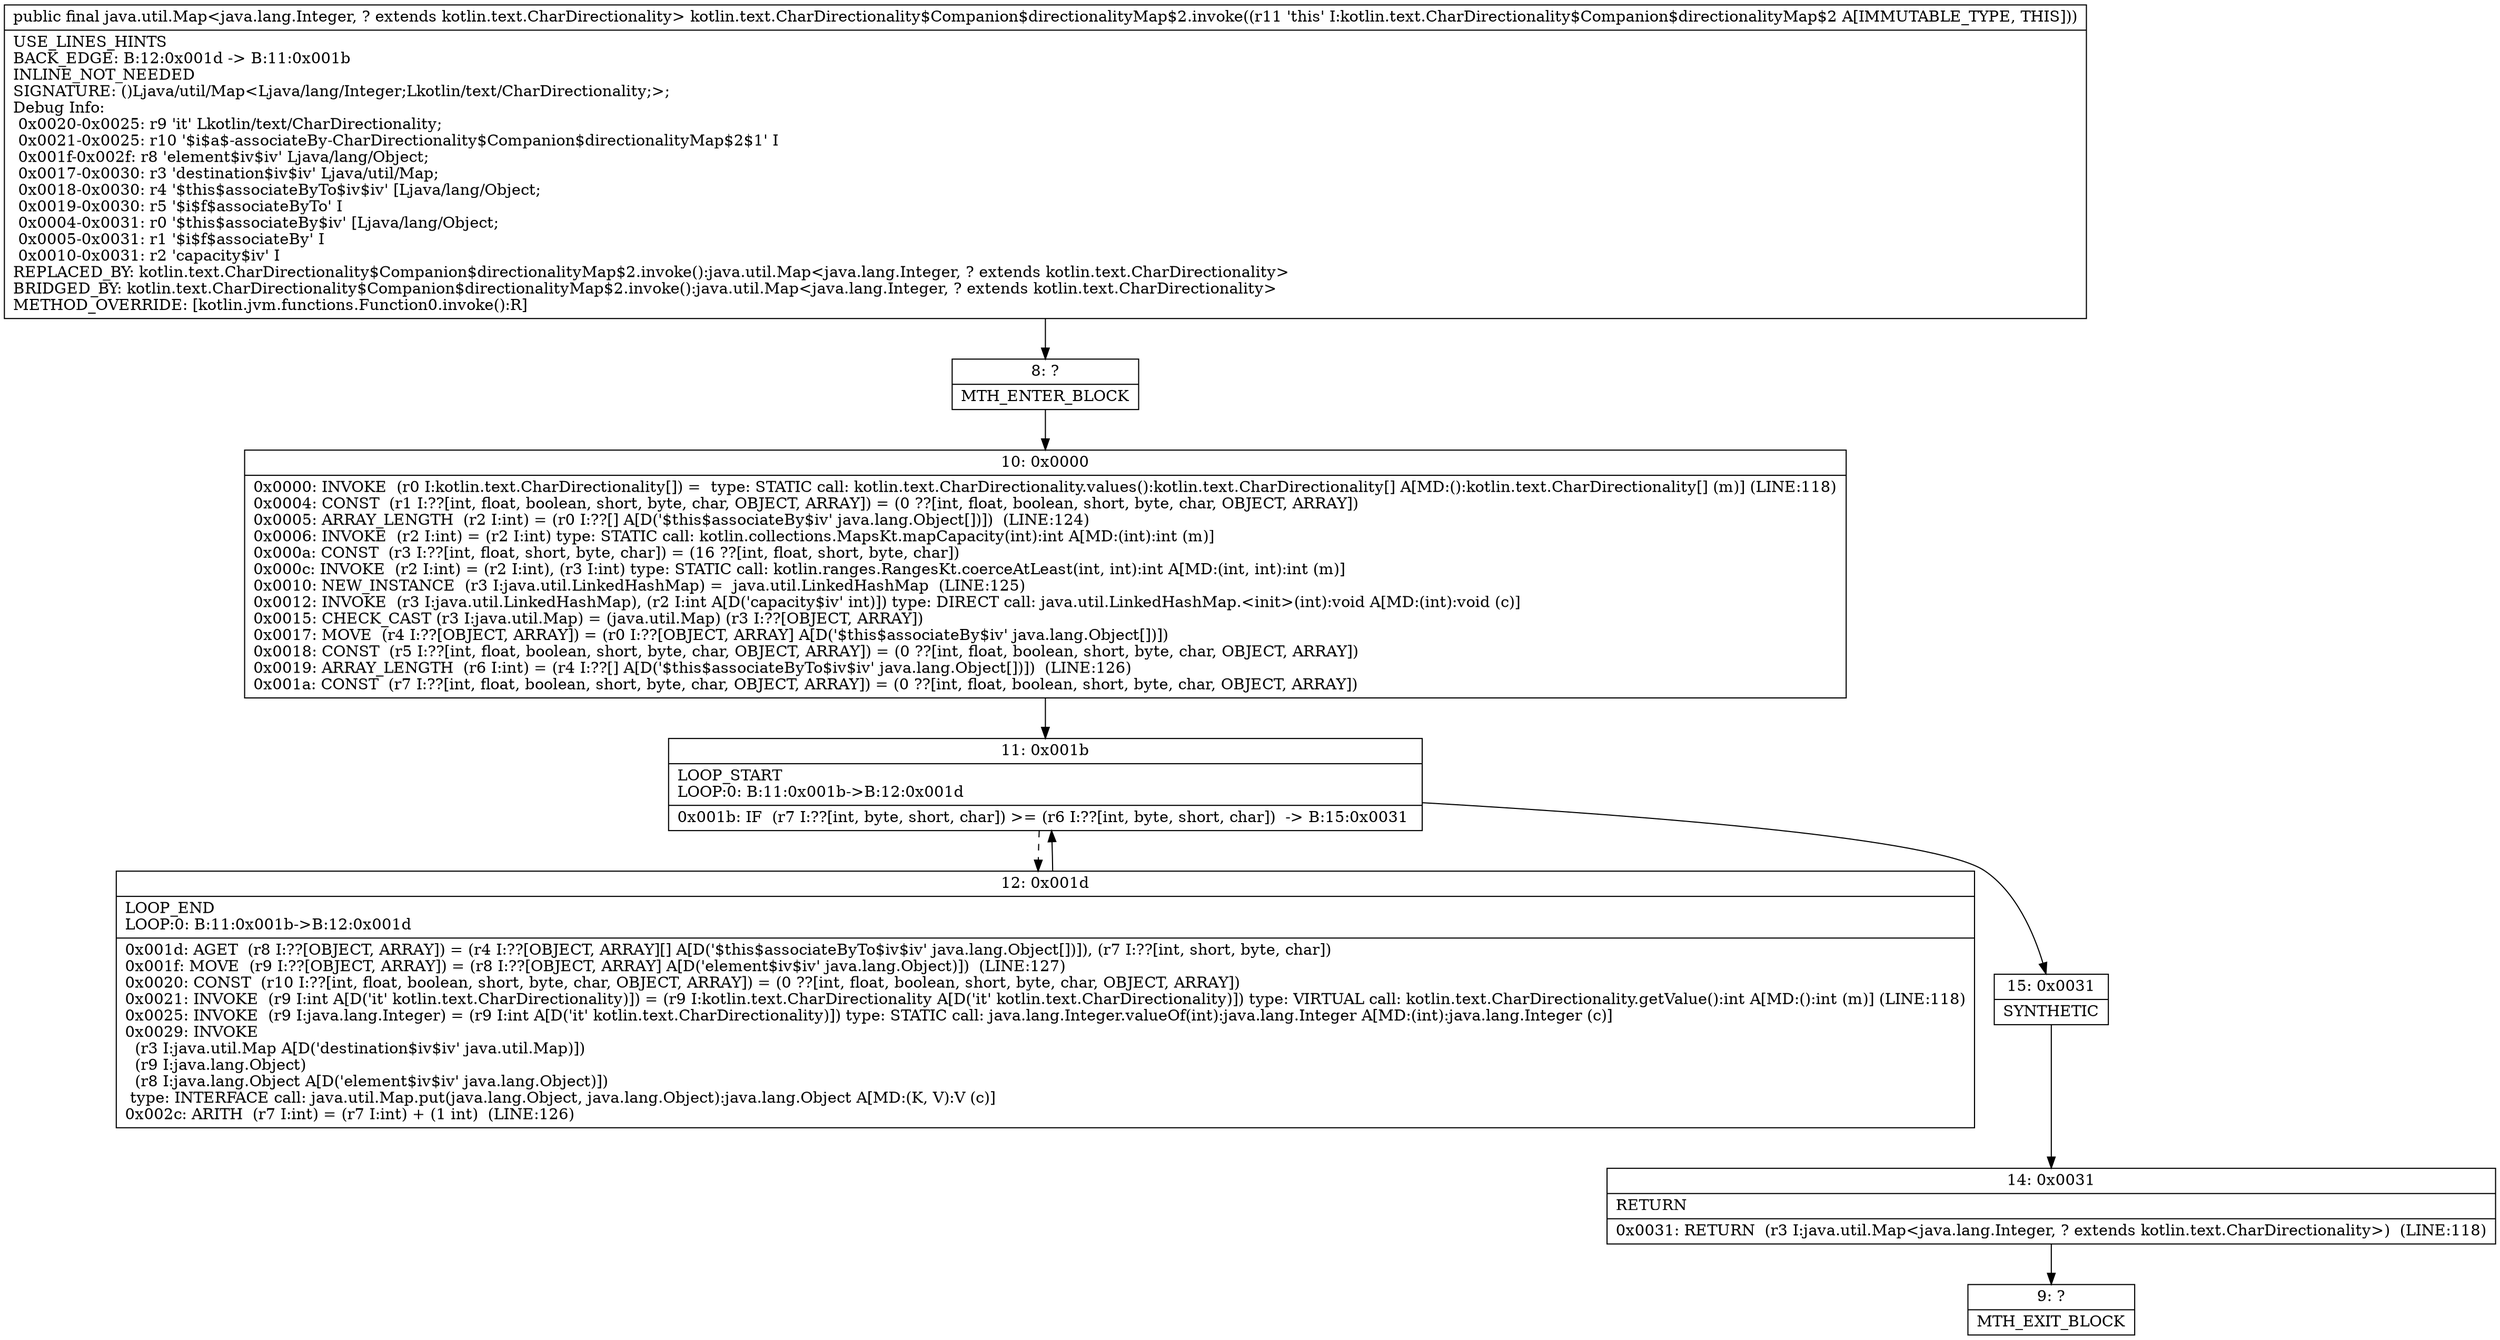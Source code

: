 digraph "CFG forkotlin.text.CharDirectionality$Companion$directionalityMap$2.invoke()Ljava\/util\/Map;" {
Node_8 [shape=record,label="{8\:\ ?|MTH_ENTER_BLOCK\l}"];
Node_10 [shape=record,label="{10\:\ 0x0000|0x0000: INVOKE  (r0 I:kotlin.text.CharDirectionality[]) =  type: STATIC call: kotlin.text.CharDirectionality.values():kotlin.text.CharDirectionality[] A[MD:():kotlin.text.CharDirectionality[] (m)] (LINE:118)\l0x0004: CONST  (r1 I:??[int, float, boolean, short, byte, char, OBJECT, ARRAY]) = (0 ??[int, float, boolean, short, byte, char, OBJECT, ARRAY]) \l0x0005: ARRAY_LENGTH  (r2 I:int) = (r0 I:??[] A[D('$this$associateBy$iv' java.lang.Object[])])  (LINE:124)\l0x0006: INVOKE  (r2 I:int) = (r2 I:int) type: STATIC call: kotlin.collections.MapsKt.mapCapacity(int):int A[MD:(int):int (m)]\l0x000a: CONST  (r3 I:??[int, float, short, byte, char]) = (16 ??[int, float, short, byte, char]) \l0x000c: INVOKE  (r2 I:int) = (r2 I:int), (r3 I:int) type: STATIC call: kotlin.ranges.RangesKt.coerceAtLeast(int, int):int A[MD:(int, int):int (m)]\l0x0010: NEW_INSTANCE  (r3 I:java.util.LinkedHashMap) =  java.util.LinkedHashMap  (LINE:125)\l0x0012: INVOKE  (r3 I:java.util.LinkedHashMap), (r2 I:int A[D('capacity$iv' int)]) type: DIRECT call: java.util.LinkedHashMap.\<init\>(int):void A[MD:(int):void (c)]\l0x0015: CHECK_CAST (r3 I:java.util.Map) = (java.util.Map) (r3 I:??[OBJECT, ARRAY]) \l0x0017: MOVE  (r4 I:??[OBJECT, ARRAY]) = (r0 I:??[OBJECT, ARRAY] A[D('$this$associateBy$iv' java.lang.Object[])]) \l0x0018: CONST  (r5 I:??[int, float, boolean, short, byte, char, OBJECT, ARRAY]) = (0 ??[int, float, boolean, short, byte, char, OBJECT, ARRAY]) \l0x0019: ARRAY_LENGTH  (r6 I:int) = (r4 I:??[] A[D('$this$associateByTo$iv$iv' java.lang.Object[])])  (LINE:126)\l0x001a: CONST  (r7 I:??[int, float, boolean, short, byte, char, OBJECT, ARRAY]) = (0 ??[int, float, boolean, short, byte, char, OBJECT, ARRAY]) \l}"];
Node_11 [shape=record,label="{11\:\ 0x001b|LOOP_START\lLOOP:0: B:11:0x001b\-\>B:12:0x001d\l|0x001b: IF  (r7 I:??[int, byte, short, char]) \>= (r6 I:??[int, byte, short, char])  \-\> B:15:0x0031 \l}"];
Node_12 [shape=record,label="{12\:\ 0x001d|LOOP_END\lLOOP:0: B:11:0x001b\-\>B:12:0x001d\l|0x001d: AGET  (r8 I:??[OBJECT, ARRAY]) = (r4 I:??[OBJECT, ARRAY][] A[D('$this$associateByTo$iv$iv' java.lang.Object[])]), (r7 I:??[int, short, byte, char]) \l0x001f: MOVE  (r9 I:??[OBJECT, ARRAY]) = (r8 I:??[OBJECT, ARRAY] A[D('element$iv$iv' java.lang.Object)])  (LINE:127)\l0x0020: CONST  (r10 I:??[int, float, boolean, short, byte, char, OBJECT, ARRAY]) = (0 ??[int, float, boolean, short, byte, char, OBJECT, ARRAY]) \l0x0021: INVOKE  (r9 I:int A[D('it' kotlin.text.CharDirectionality)]) = (r9 I:kotlin.text.CharDirectionality A[D('it' kotlin.text.CharDirectionality)]) type: VIRTUAL call: kotlin.text.CharDirectionality.getValue():int A[MD:():int (m)] (LINE:118)\l0x0025: INVOKE  (r9 I:java.lang.Integer) = (r9 I:int A[D('it' kotlin.text.CharDirectionality)]) type: STATIC call: java.lang.Integer.valueOf(int):java.lang.Integer A[MD:(int):java.lang.Integer (c)]\l0x0029: INVOKE  \l  (r3 I:java.util.Map A[D('destination$iv$iv' java.util.Map)])\l  (r9 I:java.lang.Object)\l  (r8 I:java.lang.Object A[D('element$iv$iv' java.lang.Object)])\l type: INTERFACE call: java.util.Map.put(java.lang.Object, java.lang.Object):java.lang.Object A[MD:(K, V):V (c)]\l0x002c: ARITH  (r7 I:int) = (r7 I:int) + (1 int)  (LINE:126)\l}"];
Node_15 [shape=record,label="{15\:\ 0x0031|SYNTHETIC\l}"];
Node_14 [shape=record,label="{14\:\ 0x0031|RETURN\l|0x0031: RETURN  (r3 I:java.util.Map\<java.lang.Integer, ? extends kotlin.text.CharDirectionality\>)  (LINE:118)\l}"];
Node_9 [shape=record,label="{9\:\ ?|MTH_EXIT_BLOCK\l}"];
MethodNode[shape=record,label="{public final java.util.Map\<java.lang.Integer, ? extends kotlin.text.CharDirectionality\> kotlin.text.CharDirectionality$Companion$directionalityMap$2.invoke((r11 'this' I:kotlin.text.CharDirectionality$Companion$directionalityMap$2 A[IMMUTABLE_TYPE, THIS]))  | USE_LINES_HINTS\lBACK_EDGE: B:12:0x001d \-\> B:11:0x001b\lINLINE_NOT_NEEDED\lSIGNATURE: ()Ljava\/util\/Map\<Ljava\/lang\/Integer;Lkotlin\/text\/CharDirectionality;\>;\lDebug Info:\l  0x0020\-0x0025: r9 'it' Lkotlin\/text\/CharDirectionality;\l  0x0021\-0x0025: r10 '$i$a$\-associateBy\-CharDirectionality$Companion$directionalityMap$2$1' I\l  0x001f\-0x002f: r8 'element$iv$iv' Ljava\/lang\/Object;\l  0x0017\-0x0030: r3 'destination$iv$iv' Ljava\/util\/Map;\l  0x0018\-0x0030: r4 '$this$associateByTo$iv$iv' [Ljava\/lang\/Object;\l  0x0019\-0x0030: r5 '$i$f$associateByTo' I\l  0x0004\-0x0031: r0 '$this$associateBy$iv' [Ljava\/lang\/Object;\l  0x0005\-0x0031: r1 '$i$f$associateBy' I\l  0x0010\-0x0031: r2 'capacity$iv' I\lREPLACED_BY: kotlin.text.CharDirectionality$Companion$directionalityMap$2.invoke():java.util.Map\<java.lang.Integer, ? extends kotlin.text.CharDirectionality\>\lBRIDGED_BY: kotlin.text.CharDirectionality$Companion$directionalityMap$2.invoke():java.util.Map\<java.lang.Integer, ? extends kotlin.text.CharDirectionality\>\lMETHOD_OVERRIDE: [kotlin.jvm.functions.Function0.invoke():R]\l}"];
MethodNode -> Node_8;Node_8 -> Node_10;
Node_10 -> Node_11;
Node_11 -> Node_12[style=dashed];
Node_11 -> Node_15;
Node_12 -> Node_11;
Node_15 -> Node_14;
Node_14 -> Node_9;
}

